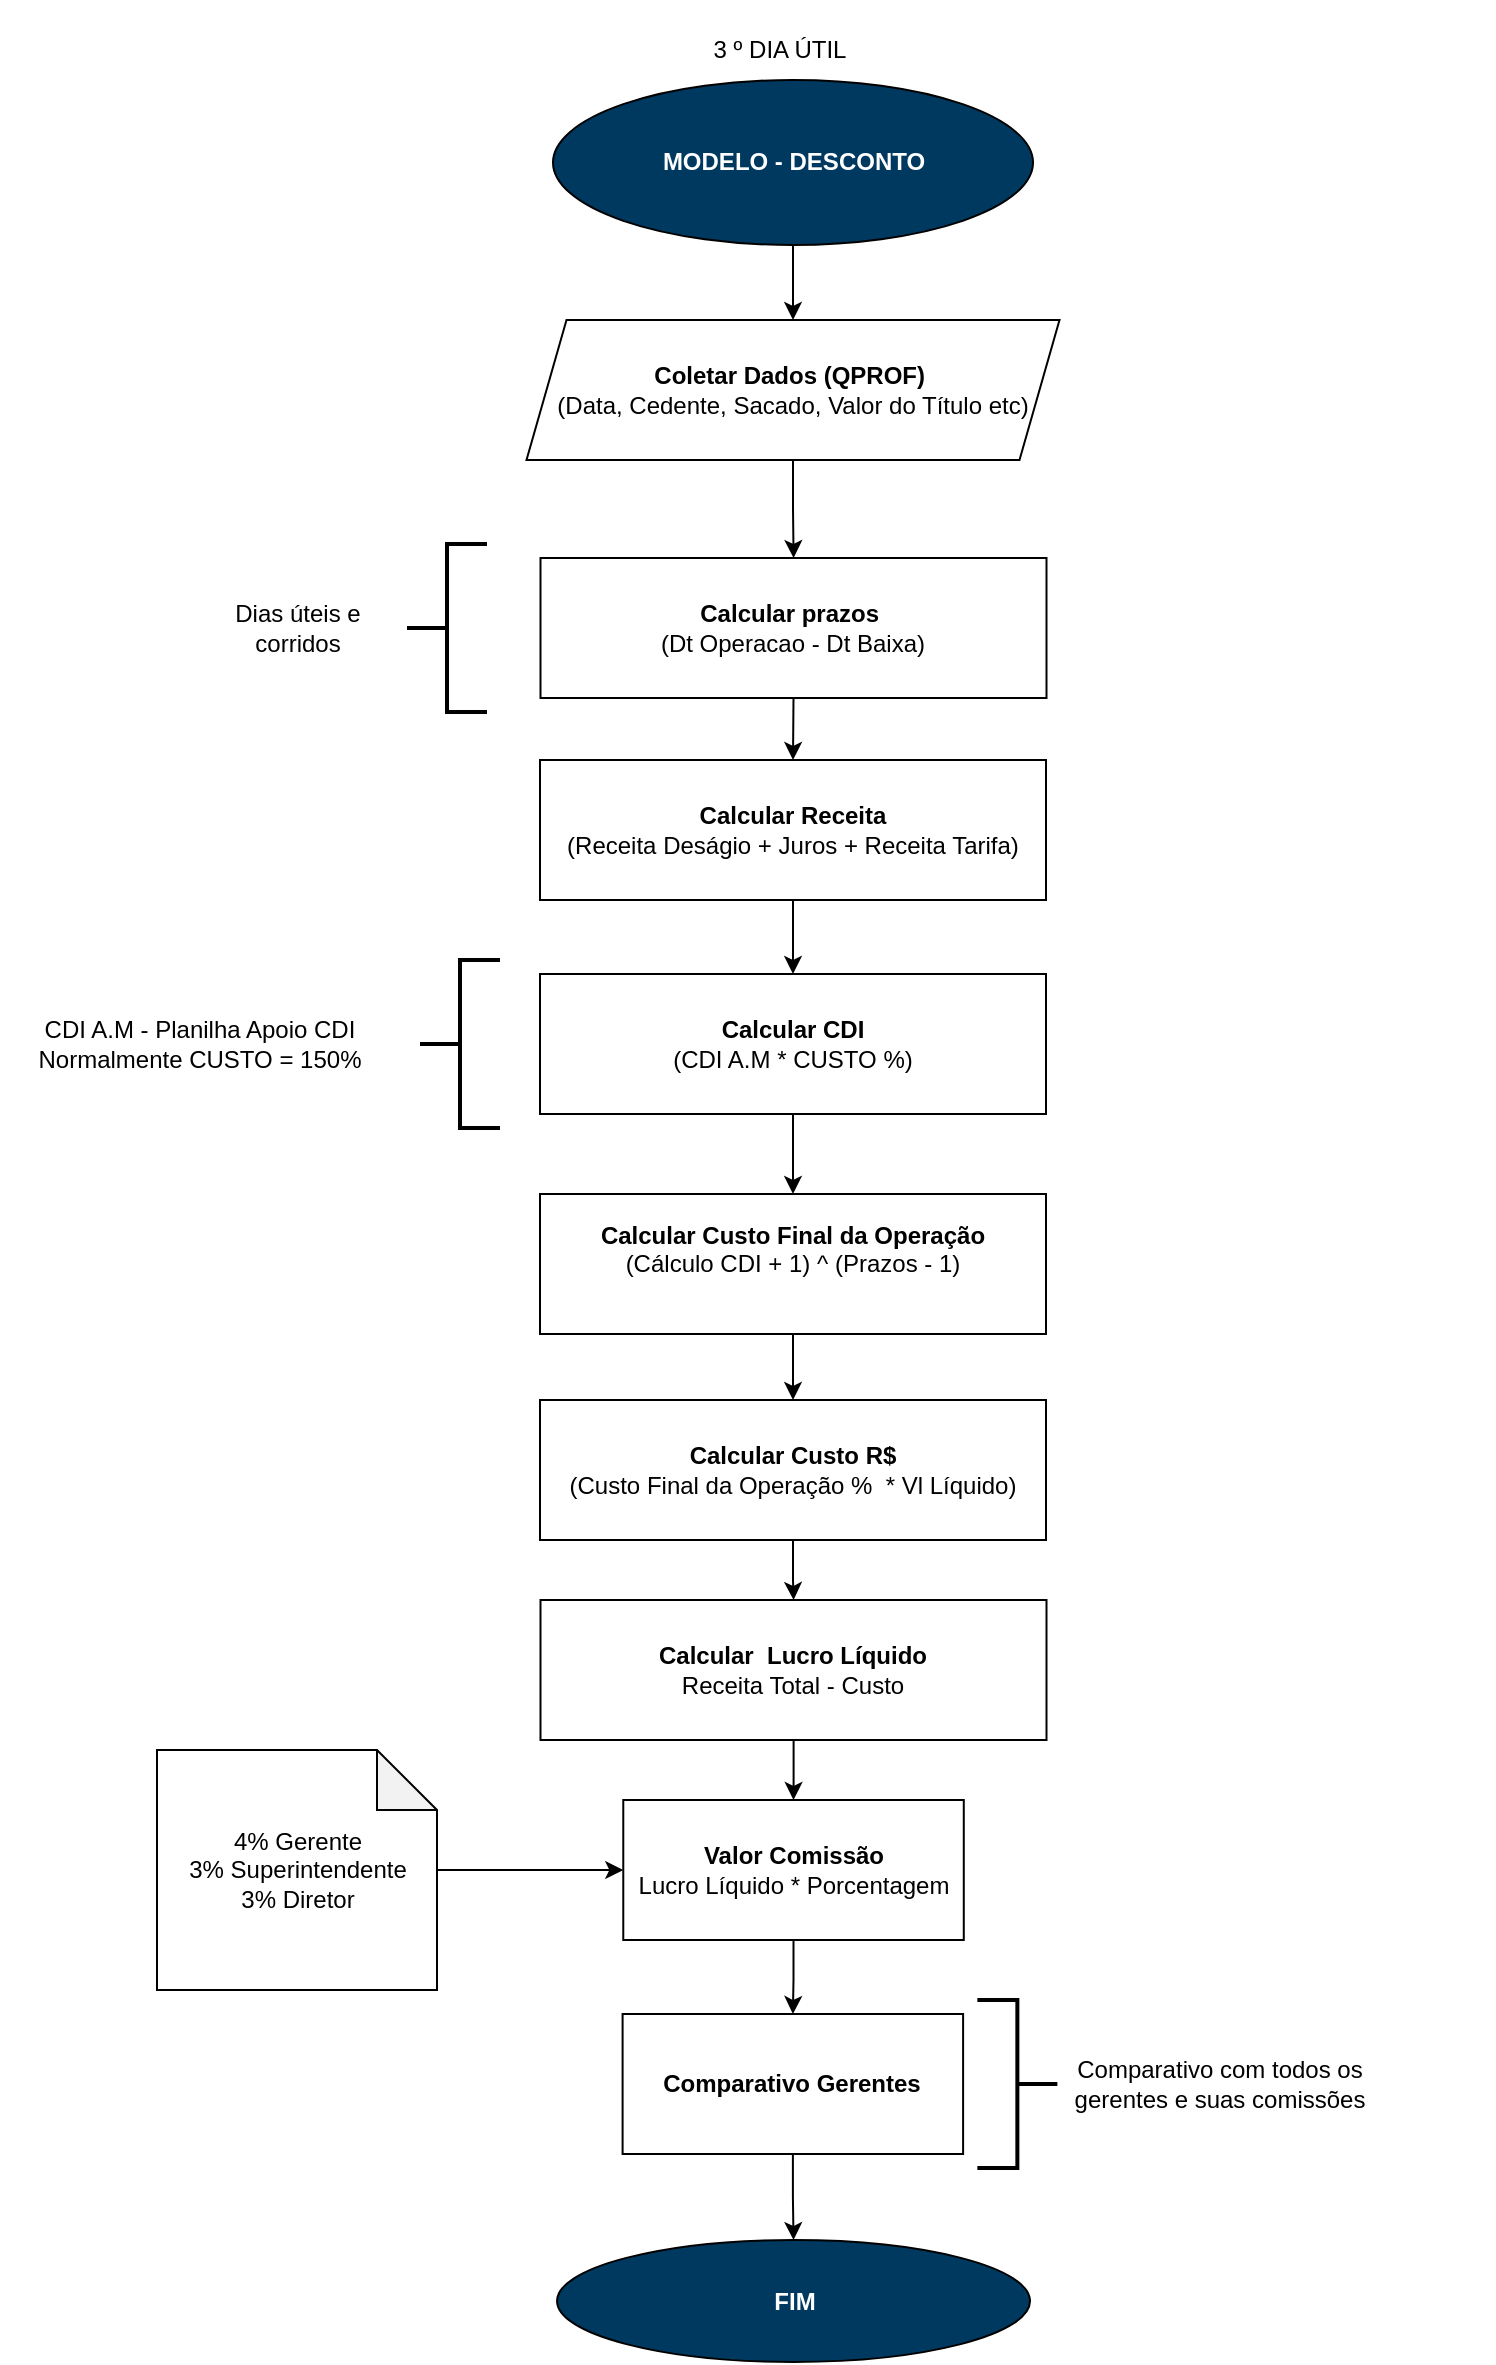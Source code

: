 <mxfile version="24.7.10" pages="4">
  <diagram name="Desconto" id="_d2cayw3rxY8vn-zWWvY">
    <mxGraphModel dx="1874" dy="1988" grid="1" gridSize="10" guides="1" tooltips="1" connect="1" arrows="1" fold="1" page="1" pageScale="1" pageWidth="827" pageHeight="1169" math="0" shadow="0">
      <root>
        <mxCell id="0" />
        <mxCell id="1" parent="0" />
        <mxCell id="TeKsGyX4EHNwTsalYo8B-63" style="edgeStyle=orthogonalEdgeStyle;rounded=0;orthogonalLoop=1;jettySize=auto;html=1;exitX=0.5;exitY=1;exitDx=0;exitDy=0;entryX=0.5;entryY=1;entryDx=0;entryDy=0;" parent="1" edge="1">
          <mxGeometry relative="1" as="geometry">
            <mxPoint x="1140" y="1192.5" as="targetPoint" />
          </mxGeometry>
        </mxCell>
        <mxCell id="TeKsGyX4EHNwTsalYo8B-71" style="edgeStyle=orthogonalEdgeStyle;rounded=0;orthogonalLoop=1;jettySize=auto;html=1;exitX=1;exitY=0.5;exitDx=0;exitDy=0;entryX=0;entryY=0.5;entryDx=0;entryDy=0;" parent="1" edge="1">
          <mxGeometry relative="1" as="geometry">
            <mxPoint x="1240" y="1155" as="sourcePoint" />
          </mxGeometry>
        </mxCell>
        <mxCell id="s9tQfGSfNcySYrhV0mtR-148" value="3 º DIA ÚTIL" style="text;html=1;align=center;verticalAlign=middle;whiteSpace=wrap;rounded=0;" parent="1" vertex="1">
          <mxGeometry x="395.25" y="-340" width="150" height="50" as="geometry" />
        </mxCell>
        <mxCell id="6R9e0S38YPJOB4MfhtHX-23" style="edgeStyle=orthogonalEdgeStyle;rounded=0;orthogonalLoop=1;jettySize=auto;html=1;exitX=0.5;exitY=1;exitDx=0;exitDy=0;entryX=0.5;entryY=0;entryDx=0;entryDy=0;" parent="1" source="s9tQfGSfNcySYrhV0mtR-16" target="ZZocRbKpfJS5ne6Fi3mc-1" edge="1">
          <mxGeometry relative="1" as="geometry">
            <mxPoint x="476.875" y="247" as="targetPoint" />
          </mxGeometry>
        </mxCell>
        <mxCell id="s9tQfGSfNcySYrhV0mtR-16" value="&lt;b&gt;Calcular Receita&lt;/b&gt;&lt;br&gt;(Receita Deságio + Juros + Receita Tarifa)" style="rounded=0;whiteSpace=wrap;html=1;" parent="1" vertex="1">
          <mxGeometry x="350" y="40" width="253" height="70" as="geometry" />
        </mxCell>
        <mxCell id="6R9e0S38YPJOB4MfhtHX-8" style="edgeStyle=orthogonalEdgeStyle;rounded=0;orthogonalLoop=1;jettySize=auto;html=1;exitX=0.5;exitY=1;exitDx=0;exitDy=0;entryX=0.5;entryY=0;entryDx=0;entryDy=0;" parent="1" source="s9tQfGSfNcySYrhV0mtR-18" target="s9tQfGSfNcySYrhV0mtR-16" edge="1">
          <mxGeometry relative="1" as="geometry">
            <mxPoint x="476.5" y="80" as="targetPoint" />
          </mxGeometry>
        </mxCell>
        <mxCell id="s9tQfGSfNcySYrhV0mtR-18" value="&lt;b&gt;Calcular prazos&amp;nbsp;&lt;/b&gt;&lt;br&gt;(Dt Operacao - Dt Baixa)" style="rounded=0;whiteSpace=wrap;html=1;" parent="1" vertex="1">
          <mxGeometry x="350.25" y="-61" width="253" height="70" as="geometry" />
        </mxCell>
        <mxCell id="6R9e0S38YPJOB4MfhtHX-39" style="edgeStyle=orthogonalEdgeStyle;rounded=0;orthogonalLoop=1;jettySize=auto;html=1;exitX=0.5;exitY=1;exitDx=0;exitDy=0;entryX=0.5;entryY=0;entryDx=0;entryDy=0;" parent="1" source="s9tQfGSfNcySYrhV0mtR-42" target="6R9e0S38YPJOB4MfhtHX-30" edge="1">
          <mxGeometry relative="1" as="geometry" />
        </mxCell>
        <mxCell id="s9tQfGSfNcySYrhV0mtR-42" value="&lt;b&gt;&lt;font color=&quot;#ffffff&quot;&gt;MODELO - DESCONTO&lt;/font&gt;&lt;/b&gt;" style="ellipse;whiteSpace=wrap;html=1;fillColor=#003960;" parent="1" vertex="1">
          <mxGeometry x="356.5" y="-300" width="240" height="82.5" as="geometry" />
        </mxCell>
        <mxCell id="6R9e0S38YPJOB4MfhtHX-20" value="" style="strokeWidth=2;html=1;shape=mxgraph.flowchart.annotation_2;align=left;labelPosition=right;pointerEvents=1;fillColor=#003960;" parent="1" vertex="1">
          <mxGeometry x="283.5" y="-68" width="40" height="84" as="geometry" />
        </mxCell>
        <mxCell id="6R9e0S38YPJOB4MfhtHX-21" value="Dias úteis e corridos" style="text;html=1;align=center;verticalAlign=middle;whiteSpace=wrap;rounded=0;" parent="1" vertex="1">
          <mxGeometry x="183.5" y="-44" width="90" height="36" as="geometry" />
        </mxCell>
        <mxCell id="yP4JoTnGkoKO8JnlrIDl-3" value="" style="edgeStyle=orthogonalEdgeStyle;rounded=0;orthogonalLoop=1;jettySize=auto;html=1;" parent="1" source="6R9e0S38YPJOB4MfhtHX-28" target="6R9e0S38YPJOB4MfhtHX-32" edge="1">
          <mxGeometry relative="1" as="geometry" />
        </mxCell>
        <mxCell id="6R9e0S38YPJOB4MfhtHX-28" value="&lt;div&gt;&lt;b&gt;Calcular Custo R$&lt;/b&gt;&lt;br&gt;(Custo Final da Operação %&amp;nbsp; * Vl Líquido)&lt;/div&gt;" style="rounded=0;whiteSpace=wrap;html=1;" parent="1" vertex="1">
          <mxGeometry x="350" y="360" width="253" height="70" as="geometry" />
        </mxCell>
        <mxCell id="6R9e0S38YPJOB4MfhtHX-31" style="edgeStyle=orthogonalEdgeStyle;rounded=0;orthogonalLoop=1;jettySize=auto;html=1;exitX=0.5;exitY=1;exitDx=0;exitDy=0;" parent="1" source="6R9e0S38YPJOB4MfhtHX-30" target="s9tQfGSfNcySYrhV0mtR-18" edge="1">
          <mxGeometry relative="1" as="geometry" />
        </mxCell>
        <mxCell id="6R9e0S38YPJOB4MfhtHX-30" value="&lt;b&gt;Coletar Dados (QPROF)&amp;nbsp;&lt;/b&gt;&lt;div&gt;(Data, Cedente, Sacado, Valor do Título etc)&lt;/div&gt;" style="shape=parallelogram;perimeter=parallelogramPerimeter;whiteSpace=wrap;html=1;fixedSize=1;" parent="1" vertex="1">
          <mxGeometry x="343.25" y="-180" width="266.5" height="70" as="geometry" />
        </mxCell>
        <mxCell id="yP4JoTnGkoKO8JnlrIDl-5" value="" style="edgeStyle=orthogonalEdgeStyle;rounded=0;orthogonalLoop=1;jettySize=auto;html=1;" parent="1" source="6R9e0S38YPJOB4MfhtHX-32" target="6R9e0S38YPJOB4MfhtHX-57" edge="1">
          <mxGeometry relative="1" as="geometry" />
        </mxCell>
        <mxCell id="6R9e0S38YPJOB4MfhtHX-32" value="&lt;b&gt;Calcular&amp;nbsp;&amp;nbsp;&lt;/b&gt;&lt;b&gt;Lucro Líquido&lt;br&gt;&lt;/b&gt;Receita Total -&amp;nbsp;&lt;span style=&quot;background-color: initial;&quot;&gt;Custo&lt;/span&gt;" style="rounded=0;whiteSpace=wrap;html=1;" parent="1" vertex="1">
          <mxGeometry x="350.25" y="460" width="253" height="70" as="geometry" />
        </mxCell>
        <mxCell id="yP4JoTnGkoKO8JnlrIDl-6" value="" style="edgeStyle=orthogonalEdgeStyle;rounded=0;orthogonalLoop=1;jettySize=auto;html=1;" parent="1" source="6R9e0S38YPJOB4MfhtHX-57" target="12A56TbVkGBOpqcJUSsV-4" edge="1">
          <mxGeometry relative="1" as="geometry" />
        </mxCell>
        <mxCell id="6R9e0S38YPJOB4MfhtHX-57" value="&lt;b&gt;Valor Comissão&lt;br&gt;&lt;/b&gt;Lucro Líquido * Porcentagem" style="rounded=0;whiteSpace=wrap;html=1;" parent="1" vertex="1">
          <mxGeometry x="391.64" y="560" width="170.25" height="70" as="geometry" />
        </mxCell>
        <mxCell id="6R9e0S38YPJOB4MfhtHX-59" value="&lt;b&gt;&lt;font color=&quot;#ffffff&quot;&gt;FIM&lt;/font&gt;&lt;/b&gt;" style="ellipse;whiteSpace=wrap;html=1;fillColor=#003960;" parent="1" vertex="1">
          <mxGeometry x="358.52" y="780" width="236.5" height="61" as="geometry" />
        </mxCell>
        <mxCell id="yP4JoTnGkoKO8JnlrIDl-7" value="" style="edgeStyle=orthogonalEdgeStyle;rounded=0;orthogonalLoop=1;jettySize=auto;html=1;" parent="1" source="12A56TbVkGBOpqcJUSsV-4" target="6R9e0S38YPJOB4MfhtHX-59" edge="1">
          <mxGeometry relative="1" as="geometry" />
        </mxCell>
        <mxCell id="yP4JoTnGkoKO8JnlrIDl-4" value="" style="edgeStyle=orthogonalEdgeStyle;rounded=0;orthogonalLoop=1;jettySize=auto;html=1;" parent="1" source="WtkpYPYLF3NqtBBW18X0-1" target="6R9e0S38YPJOB4MfhtHX-57" edge="1">
          <mxGeometry relative="1" as="geometry" />
        </mxCell>
        <mxCell id="WtkpYPYLF3NqtBBW18X0-1" value="&lt;div&gt;4% Gerente&lt;br&gt;3% Superintendente&lt;/div&gt;3% Diretor" style="shape=note;whiteSpace=wrap;html=1;backgroundOutline=1;darkOpacity=0.05;" parent="1" vertex="1">
          <mxGeometry x="158.5" y="535" width="140" height="120" as="geometry" />
        </mxCell>
        <mxCell id="yP4JoTnGkoKO8JnlrIDl-1" value="" style="group" parent="1" vertex="1" connectable="0">
          <mxGeometry x="80" y="140" width="523" height="84" as="geometry" />
        </mxCell>
        <mxCell id="6R9e0S38YPJOB4MfhtHX-25" value="CDI A.M - Planilha Apoio CDI&lt;div&gt;Normalmente CUSTO = 150%&lt;/div&gt;" style="text;html=1;align=center;verticalAlign=middle;whiteSpace=wrap;rounded=0;" parent="yP4JoTnGkoKO8JnlrIDl-1" vertex="1">
          <mxGeometry y="24" width="200" height="36" as="geometry" />
        </mxCell>
        <mxCell id="6R9e0S38YPJOB4MfhtHX-38" value="" style="strokeWidth=2;html=1;shape=mxgraph.flowchart.annotation_2;align=left;labelPosition=right;pointerEvents=1;fillColor=#003960;" parent="yP4JoTnGkoKO8JnlrIDl-1" vertex="1">
          <mxGeometry x="210" width="40" height="84" as="geometry" />
        </mxCell>
        <mxCell id="ZZocRbKpfJS5ne6Fi3mc-1" value="&lt;b&gt;Calcular CDI&lt;br&gt;&lt;/b&gt;(CDI A.M * CUSTO %)" style="rounded=0;whiteSpace=wrap;html=1;" parent="yP4JoTnGkoKO8JnlrIDl-1" vertex="1">
          <mxGeometry x="270" y="7" width="253" height="70" as="geometry" />
        </mxCell>
        <mxCell id="yP4JoTnGkoKO8JnlrIDl-9" value="" style="group" parent="1" vertex="1" connectable="0">
          <mxGeometry x="391.3" y="660" width="394.13" height="84" as="geometry" />
        </mxCell>
        <mxCell id="12A56TbVkGBOpqcJUSsV-4" value="&lt;b&gt;Comparativo Gerentes&lt;/b&gt;" style="rounded=0;whiteSpace=wrap;html=1;" parent="yP4JoTnGkoKO8JnlrIDl-9" vertex="1">
          <mxGeometry y="7" width="170.25" height="70" as="geometry" />
        </mxCell>
        <mxCell id="xZUfaCkXMy1GqnFISg14-1" value="" style="strokeWidth=2;html=1;shape=mxgraph.flowchart.annotation_2;align=left;labelPosition=right;pointerEvents=1;direction=west;rotation=0;" parent="yP4JoTnGkoKO8JnlrIDl-9" vertex="1">
          <mxGeometry x="177.38" width="40" height="84" as="geometry" />
        </mxCell>
        <mxCell id="xZUfaCkXMy1GqnFISg14-2" value="Comparativo com todos os gerentes e suas comissões" style="text;html=1;align=center;verticalAlign=middle;whiteSpace=wrap;rounded=0;" parent="yP4JoTnGkoKO8JnlrIDl-9" vertex="1">
          <mxGeometry x="204.13" y="9" width="190" height="66" as="geometry" />
        </mxCell>
        <mxCell id="GWBmuveaV4F98-f31__R-5" value="" style="edgeStyle=orthogonalEdgeStyle;rounded=0;orthogonalLoop=1;jettySize=auto;html=1;" edge="1" parent="1" source="GWBmuveaV4F98-f31__R-1" target="6R9e0S38YPJOB4MfhtHX-28">
          <mxGeometry relative="1" as="geometry" />
        </mxCell>
        <mxCell id="GWBmuveaV4F98-f31__R-4" value="" style="edgeStyle=orthogonalEdgeStyle;rounded=0;orthogonalLoop=1;jettySize=auto;html=1;" edge="1" parent="1" source="ZZocRbKpfJS5ne6Fi3mc-1" target="GWBmuveaV4F98-f31__R-1">
          <mxGeometry relative="1" as="geometry" />
        </mxCell>
        <mxCell id="GWBmuveaV4F98-f31__R-10" value="" style="group" vertex="1" connectable="0" parent="1">
          <mxGeometry x="350" y="250" width="476.74" height="84" as="geometry" />
        </mxCell>
        <mxCell id="GWBmuveaV4F98-f31__R-1" value="&lt;b&gt;Calcular&amp;nbsp;&lt;/b&gt;&lt;b&gt;Custo Final da Operação&lt;br&gt;&lt;/b&gt;(Cálculo CDI + 1) ^ (Prazos - 1)&lt;br&gt;&lt;div&gt;&lt;br&gt;&lt;/div&gt;" style="rounded=0;whiteSpace=wrap;html=1;" vertex="1" parent="GWBmuveaV4F98-f31__R-10">
          <mxGeometry y="7" width="253" height="70" as="geometry" />
        </mxCell>
      </root>
    </mxGraphModel>
  </diagram>
  <diagram id="k5cFWQFqlMl-SQ0jzQPr" name="CCB E NC">
    <mxGraphModel dx="937" dy="1940" grid="1" gridSize="10" guides="1" tooltips="1" connect="1" arrows="1" fold="1" page="1" pageScale="1" pageWidth="827" pageHeight="1169" math="0" shadow="0">
      <root>
        <mxCell id="0" />
        <mxCell id="1" parent="0" />
        <mxCell id="7jhAaIwT8uO-WgDqWZ5D-1" value="" style="strokeWidth=2;html=1;shape=mxgraph.flowchart.annotation_2;align=left;labelPosition=right;pointerEvents=1;fillColor=#003960;" parent="1" vertex="1">
          <mxGeometry x="1590" y="290" width="40" height="84" as="geometry" />
        </mxCell>
        <mxCell id="7jhAaIwT8uO-WgDqWZ5D-2" value="Dias úteis e corridos" style="text;html=1;align=center;verticalAlign=middle;whiteSpace=wrap;rounded=0;" parent="1" vertex="1">
          <mxGeometry x="1500" y="314" width="90" height="36" as="geometry" />
        </mxCell>
        <mxCell id="7jhAaIwT8uO-WgDqWZ5D-5" value="" style="strokeWidth=2;html=1;shape=mxgraph.flowchart.annotation_2;align=left;labelPosition=right;pointerEvents=1;fillColor=#003960;" parent="1" vertex="1">
          <mxGeometry x="1590" y="420" width="40" height="84" as="geometry" />
        </mxCell>
        <mxCell id="7jhAaIwT8uO-WgDqWZ5D-6" value="Realiza uma soma partir do número de aditivo, fundo e quantidade de parcelas&lt;br&gt;(Parcela Prevista)" style="text;html=1;align=center;verticalAlign=middle;whiteSpace=wrap;rounded=0;" parent="1" vertex="1">
          <mxGeometry x="1410" y="429" width="190" height="66" as="geometry" />
        </mxCell>
        <mxCell id="7jhAaIwT8uO-WgDqWZ5D-8" value="" style="strokeWidth=2;html=1;shape=mxgraph.flowchart.annotation_2;align=left;labelPosition=right;pointerEvents=1;fillColor=#003960;" parent="1" vertex="1">
          <mxGeometry x="1590" y="543" width="40" height="84" as="geometry" />
        </mxCell>
        <mxCell id="7jhAaIwT8uO-WgDqWZ5D-9" value="PROCV em uma tabela apoio de NC E CCB" style="text;html=1;align=center;verticalAlign=middle;whiteSpace=wrap;rounded=0;" parent="1" vertex="1">
          <mxGeometry x="1410" y="552" width="190" height="66" as="geometry" />
        </mxCell>
        <mxCell id="vIKfB7wCzCkGlQADSQGg-4" style="edgeStyle=orthogonalEdgeStyle;rounded=0;orthogonalLoop=1;jettySize=auto;html=1;exitX=0.5;exitY=1;exitDx=0;exitDy=0;entryX=0.5;entryY=0;entryDx=0;entryDy=0;" parent="1" source="vIKfB7wCzCkGlQADSQGg-5" target="vIKfB7wCzCkGlQADSQGg-9" edge="1">
          <mxGeometry relative="1" as="geometry">
            <mxPoint x="1768" y="377.5" as="targetPoint" />
          </mxGeometry>
        </mxCell>
        <mxCell id="vIKfB7wCzCkGlQADSQGg-5" value="&lt;b&gt;Calcular Prazos e Quantidade de Parcelas&lt;/b&gt;" style="rounded=0;whiteSpace=wrap;html=1;" parent="1" vertex="1">
          <mxGeometry x="1640" y="297.5" width="253" height="70" as="geometry" />
        </mxCell>
        <mxCell id="vIKfB7wCzCkGlQADSQGg-6" style="edgeStyle=orthogonalEdgeStyle;rounded=0;orthogonalLoop=1;jettySize=auto;html=1;exitX=1;exitY=0.5;exitDx=0;exitDy=0;entryX=0;entryY=0.5;entryDx=0;entryDy=0;" parent="1" source="vIKfB7wCzCkGlQADSQGg-7" target="vIKfB7wCzCkGlQADSQGg-11" edge="1">
          <mxGeometry relative="1" as="geometry" />
        </mxCell>
        <mxCell id="vIKfB7wCzCkGlQADSQGg-7" value="&lt;b&gt;Calcular&amp;nbsp;&lt;/b&gt;&lt;b&gt;Saldo Devedor&lt;/b&gt;" style="rounded=0;whiteSpace=wrap;html=1;" parent="1" vertex="1">
          <mxGeometry x="1640" y="547.5" width="253" height="70" as="geometry" />
        </mxCell>
        <mxCell id="vIKfB7wCzCkGlQADSQGg-8" style="edgeStyle=orthogonalEdgeStyle;rounded=0;orthogonalLoop=1;jettySize=auto;html=1;exitX=0.5;exitY=1;exitDx=0;exitDy=0;entryX=0.5;entryY=0;entryDx=0;entryDy=0;" parent="1" source="vIKfB7wCzCkGlQADSQGg-9" target="vIKfB7wCzCkGlQADSQGg-7" edge="1">
          <mxGeometry relative="1" as="geometry" />
        </mxCell>
        <mxCell id="vIKfB7wCzCkGlQADSQGg-9" value="&lt;b&gt;Calcular&amp;nbsp;&lt;/b&gt;&lt;b&gt;Parcela Principal&lt;/b&gt;&lt;div&gt;&lt;br&gt;&lt;/div&gt;" style="rounded=0;whiteSpace=wrap;html=1;" parent="1" vertex="1">
          <mxGeometry x="1640" y="427.5" width="253" height="70" as="geometry" />
        </mxCell>
        <mxCell id="vIKfB7wCzCkGlQADSQGg-10" value="" style="edgeStyle=orthogonalEdgeStyle;rounded=0;orthogonalLoop=1;jettySize=auto;html=1;exitX=0.5;exitY=0;exitDx=0;exitDy=0;entryX=0.5;entryY=1;entryDx=0;entryDy=0;" parent="1" source="vIKfB7wCzCkGlQADSQGg-11" target="vIKfB7wCzCkGlQADSQGg-13" edge="1">
          <mxGeometry relative="1" as="geometry" />
        </mxCell>
        <mxCell id="vIKfB7wCzCkGlQADSQGg-11" value="&lt;b&gt;Calcular&amp;nbsp;&lt;/b&gt;&lt;b&gt;Receita Total da Parcela&lt;/b&gt;&lt;br&gt;(Receita Pré + Receita Pós + Receita Juros/Mora/Acertos" style="rounded=0;whiteSpace=wrap;html=1;" parent="1" vertex="1">
          <mxGeometry x="1991.5" y="547.5" width="253" height="70" as="geometry" />
        </mxCell>
        <mxCell id="vIKfB7wCzCkGlQADSQGg-12" style="edgeStyle=orthogonalEdgeStyle;rounded=0;orthogonalLoop=1;jettySize=auto;html=1;exitX=0.5;exitY=0;exitDx=0;exitDy=0;entryX=0.5;entryY=1;entryDx=0;entryDy=0;" parent="1" source="vIKfB7wCzCkGlQADSQGg-13" target="vIKfB7wCzCkGlQADSQGg-17" edge="1">
          <mxGeometry relative="1" as="geometry">
            <mxPoint x="2118" y="387.5" as="targetPoint" />
          </mxGeometry>
        </mxCell>
        <mxCell id="vIKfB7wCzCkGlQADSQGg-13" value="&lt;b&gt;Calcular CDI&lt;br&gt;&lt;/b&gt;(CDI A.M * CUSTO %)" style="rounded=0;whiteSpace=wrap;html=1;" parent="1" vertex="1">
          <mxGeometry x="1991.5" y="428.5" width="253" height="70" as="geometry" />
        </mxCell>
        <mxCell id="vIKfB7wCzCkGlQADSQGg-14" style="edgeStyle=orthogonalEdgeStyle;rounded=0;orthogonalLoop=1;jettySize=auto;html=1;exitX=0.5;exitY=1;exitDx=0;exitDy=0;entryX=0.5;entryY=0;entryDx=0;entryDy=0;" parent="1" source="vIKfB7wCzCkGlQADSQGg-15" target="6rHBd71rpCZQ0cB7g7X_-1" edge="1">
          <mxGeometry relative="1" as="geometry">
            <mxPoint x="1766.5" y="160" as="targetPoint" />
          </mxGeometry>
        </mxCell>
        <mxCell id="vIKfB7wCzCkGlQADSQGg-15" value="&lt;b&gt;&lt;font color=&quot;#ffffff&quot;&gt;MODELO CCB e NC&lt;/font&gt;&lt;/b&gt;" style="ellipse;whiteSpace=wrap;html=1;fillColor=#003960;" parent="1" vertex="1">
          <mxGeometry x="1652.25" y="20" width="240" height="82.5" as="geometry" />
        </mxCell>
        <mxCell id="vIKfB7wCzCkGlQADSQGg-16" style="edgeStyle=orthogonalEdgeStyle;rounded=0;orthogonalLoop=1;jettySize=auto;html=1;entryX=0.5;entryY=1;entryDx=0;entryDy=0;" parent="1" source="vIKfB7wCzCkGlQADSQGg-17" target="vIKfB7wCzCkGlQADSQGg-41" edge="1">
          <mxGeometry relative="1" as="geometry" />
        </mxCell>
        <mxCell id="vIKfB7wCzCkGlQADSQGg-17" value="&lt;b&gt;Calcular&amp;nbsp;&lt;/b&gt;&lt;b&gt;Custo R$&lt;br&gt;&lt;/b&gt;(Cálculo CDI + 1) ^ (Prazos - 1)&lt;br&gt;&lt;div&gt;&lt;br&gt;&lt;/div&gt;" style="rounded=0;whiteSpace=wrap;html=1;" parent="1" vertex="1">
          <mxGeometry x="1991.5" y="299.5" width="253" height="70" as="geometry" />
        </mxCell>
        <mxCell id="6xUZ85JvRuJn5r9nFcfb-11" style="edgeStyle=orthogonalEdgeStyle;rounded=0;orthogonalLoop=1;jettySize=auto;html=1;exitX=0.5;exitY=0;exitDx=0;exitDy=0;" parent="1" source="vIKfB7wCzCkGlQADSQGg-22" target="tpDk7JyUDelfkJeAgdgQ-1" edge="1">
          <mxGeometry relative="1" as="geometry">
            <mxPoint x="3188" y="-50" as="targetPoint" />
            <Array as="points">
              <mxPoint x="2445" y="-138" />
              <mxPoint x="3188" y="-138" />
            </Array>
            <mxPoint x="2400" y="-108.0" as="sourcePoint" />
          </mxGeometry>
        </mxCell>
        <mxCell id="6xUZ85JvRuJn5r9nFcfb-19" value="&lt;font style=&quot;font-size: 12px;&quot;&gt;&lt;b&gt;NÃO&lt;/b&gt;&lt;/font&gt;" style="edgeLabel;html=1;align=center;verticalAlign=middle;resizable=0;points=[];" parent="6xUZ85JvRuJn5r9nFcfb-11" vertex="1" connectable="0">
          <mxGeometry x="-0.28" y="-1" relative="1" as="geometry">
            <mxPoint x="118" y="-11" as="offset" />
          </mxGeometry>
        </mxCell>
        <mxCell id="6xUZ85JvRuJn5r9nFcfb-17" style="edgeStyle=orthogonalEdgeStyle;rounded=0;orthogonalLoop=1;jettySize=auto;html=1;exitX=1;exitY=0.5;exitDx=0;exitDy=0;entryX=0.5;entryY=0;entryDx=0;entryDy=0;" parent="1" source="vIKfB7wCzCkGlQADSQGg-22" target="FxlYlC4geTRAHk9puQJs-1" edge="1">
          <mxGeometry relative="1" as="geometry">
            <mxPoint x="2815.13" y="167" as="targetPoint" />
          </mxGeometry>
        </mxCell>
        <mxCell id="6xUZ85JvRuJn5r9nFcfb-18" value="&lt;b&gt;&lt;font style=&quot;font-size: 12px;&quot;&gt;SIM&lt;/font&gt;&lt;/b&gt;" style="edgeLabel;html=1;align=center;verticalAlign=middle;resizable=0;points=[];" parent="6xUZ85JvRuJn5r9nFcfb-17" vertex="1" connectable="0">
          <mxGeometry x="-0.021" y="5" relative="1" as="geometry">
            <mxPoint x="-7" y="30" as="offset" />
          </mxGeometry>
        </mxCell>
        <mxCell id="vIKfB7wCzCkGlQADSQGg-22" value="&lt;font color=&quot;#ffffff&quot;&gt;&lt;b&gt;Lucro Líquido &amp;gt; 0?&lt;/b&gt;&lt;/font&gt;" style="rhombus;whiteSpace=wrap;html=1;fillColor=#003960;" parent="1" vertex="1">
          <mxGeometry x="2290" y="-100" width="310" height="155" as="geometry" />
        </mxCell>
        <mxCell id="P6HdtfM3hRBSKh-L1GdB-3" style="edgeStyle=orthogonalEdgeStyle;rounded=0;orthogonalLoop=1;jettySize=auto;html=1;entryX=0;entryY=0.5;entryDx=0;entryDy=0;exitX=0.5;exitY=0;exitDx=0;exitDy=0;" parent="1" source="vIKfB7wCzCkGlQADSQGg-41" target="vIKfB7wCzCkGlQADSQGg-22" edge="1">
          <mxGeometry relative="1" as="geometry" />
        </mxCell>
        <mxCell id="vIKfB7wCzCkGlQADSQGg-41" value="&lt;b&gt;Calcular&amp;nbsp;&amp;nbsp;&lt;/b&gt;&lt;b&gt;Lucro Líquido&lt;br&gt;&lt;/b&gt;(Receita Total -&amp;nbsp;&lt;span style=&quot;background-color: initial;&quot;&gt;Custo)&lt;/span&gt;" style="rounded=0;whiteSpace=wrap;html=1;" parent="1" vertex="1">
          <mxGeometry x="1991" y="150" width="253" height="70" as="geometry" />
        </mxCell>
        <mxCell id="6xUZ85JvRuJn5r9nFcfb-7" value="" style="strokeWidth=2;html=1;shape=mxgraph.flowchart.annotation_2;align=left;labelPosition=right;pointerEvents=1;direction=west;fillColor=#003960;" parent="1" vertex="1">
          <mxGeometry x="2250" y="289.5" width="40" height="84" as="geometry" />
        </mxCell>
        <mxCell id="6xUZ85JvRuJn5r9nFcfb-8" value="(CDI+1)^(DiasUteis)^(Prazo)-1" style="text;html=1;align=center;verticalAlign=middle;whiteSpace=wrap;rounded=0;" parent="1" vertex="1">
          <mxGeometry x="2290" y="313.5" width="180" height="36" as="geometry" />
        </mxCell>
        <mxCell id="6xUZ85JvRuJn5r9nFcfb-12" value="&lt;b&gt;&lt;font color=&quot;#ffffff&quot;&gt;FIM&lt;/font&gt;&lt;/b&gt;" style="ellipse;whiteSpace=wrap;html=1;fillColor=#003960;" parent="1" vertex="1">
          <mxGeometry x="3068.3" y="252" width="240" height="82.5" as="geometry" />
        </mxCell>
        <mxCell id="FxlYlC4geTRAHk9puQJs-4" style="edgeStyle=orthogonalEdgeStyle;rounded=0;orthogonalLoop=1;jettySize=auto;html=1;exitX=0.5;exitY=1;exitDx=0;exitDy=0;" parent="1" source="FxlYlC4geTRAHk9puQJs-1" target="FxlYlC4geTRAHk9puQJs-2" edge="1">
          <mxGeometry relative="1" as="geometry" />
        </mxCell>
        <mxCell id="FxlYlC4geTRAHk9puQJs-1" value="&lt;b&gt;Valor Comissão&lt;/b&gt;&lt;br&gt;Lucro Líquido * Porcentagem" style="rounded=0;whiteSpace=wrap;html=1;" parent="1" vertex="1">
          <mxGeometry x="2630" y="202.5" width="170.25" height="70" as="geometry" />
        </mxCell>
        <mxCell id="FxlYlC4geTRAHk9puQJs-5" style="edgeStyle=orthogonalEdgeStyle;rounded=0;orthogonalLoop=1;jettySize=auto;html=1;entryX=0.5;entryY=1;entryDx=0;entryDy=0;" parent="1" target="6xUZ85JvRuJn5r9nFcfb-12" edge="1">
          <mxGeometry relative="1" as="geometry">
            <mxPoint x="2755.25" y="508.0" as="sourcePoint" />
          </mxGeometry>
        </mxCell>
        <mxCell id="FxlYlC4geTRAHk9puQJs-2" value="&lt;b&gt;Comparativo Gerentes&lt;/b&gt;" style="rounded=0;whiteSpace=wrap;html=1;" parent="1" vertex="1">
          <mxGeometry x="2630" y="481" width="170.25" height="70" as="geometry" />
        </mxCell>
        <mxCell id="vC_jY1O479mAw5l7-w_8-2" value="" style="strokeWidth=2;html=1;shape=mxgraph.flowchart.annotation_2;align=left;labelPosition=right;pointerEvents=1;fillColor=#003960;" parent="1" vertex="1">
          <mxGeometry x="1590" y="153" width="40" height="84" as="geometry" />
        </mxCell>
        <mxCell id="vC_jY1O479mAw5l7-w_8-4" value="&lt;span style=&quot;font-size: 14.667px;&quot;&gt;base dos liquidados&lt;/span&gt;&lt;br style=&quot;font-size: 14.667px;&quot;&gt;&lt;span style=&quot;font-size: 14.667px;&quot;&gt;referente ao mês anterior ao cálculo da comissão&lt;br&gt;(BRITECH?)&lt;/span&gt;" style="text;html=1;align=center;verticalAlign=middle;whiteSpace=wrap;rounded=0;" parent="1" vertex="1">
          <mxGeometry x="1320" y="179.5" width="260" height="36" as="geometry" />
        </mxCell>
        <mxCell id="LdSgvPPgK1jm--LDS9ot-1" value="&lt;h1 style=&quot;margin-top: 0px;&quot;&gt;&lt;span style=&quot;font-size: 12px; font-weight: 400;&quot;&gt;Filtra as operações/comissões dos gerentes por mês&lt;/span&gt;&lt;/h1&gt;" style="text;html=1;whiteSpace=wrap;overflow=hidden;rounded=0;" parent="1" vertex="1">
          <mxGeometry x="2570" y="597.5" width="340" height="50" as="geometry" />
        </mxCell>
        <mxCell id="P6HdtfM3hRBSKh-L1GdB-2" value="" style="edgeStyle=orthogonalEdgeStyle;rounded=0;orthogonalLoop=1;jettySize=auto;html=1;exitX=0.481;exitY=0.983;exitDx=0;exitDy=0;entryX=0.5;entryY=0;entryDx=0;entryDy=0;exitPerimeter=0;" parent="1" source="6rHBd71rpCZQ0cB7g7X_-1" target="vIKfB7wCzCkGlQADSQGg-5" edge="1">
          <mxGeometry relative="1" as="geometry">
            <mxPoint x="1766.5" y="230" as="sourcePoint" />
            <mxPoint x="1766.5" y="200" as="targetPoint" />
          </mxGeometry>
        </mxCell>
        <mxCell id="Uv7BEkV8OwReb3af9JAe-1" value="" style="strokeWidth=2;html=1;shape=mxgraph.flowchart.annotation_2;align=left;labelPosition=right;pointerEvents=1;direction=west;fillColor=#003960;rotation=90;" parent="1" vertex="1">
          <mxGeometry x="2700.13" y="543" width="40" height="84" as="geometry" />
        </mxCell>
        <mxCell id="BvzIrQlNWE1yIMJyPVnd-2" value="&lt;div&gt;4% Gerente&lt;br&gt;3% Superintendente&lt;/div&gt;3% Diretor" style="shape=note;whiteSpace=wrap;html=1;backgroundOutline=1;darkOpacity=0.05;" parent="1" vertex="1">
          <mxGeometry x="2824" y="177" width="140" height="120" as="geometry" />
        </mxCell>
        <mxCell id="BvzIrQlNWE1yIMJyPVnd-3" value="" style="endArrow=none;dashed=1;html=1;rounded=0;entryX=0;entryY=0.5;entryDx=0;entryDy=0;entryPerimeter=0;exitX=1;exitY=0.5;exitDx=0;exitDy=0;" parent="1" source="FxlYlC4geTRAHk9puQJs-1" target="BvzIrQlNWE1yIMJyPVnd-2" edge="1">
          <mxGeometry width="50" height="50" relative="1" as="geometry">
            <mxPoint x="2695.13" y="202" as="sourcePoint" />
            <mxPoint x="3018.63" y="213" as="targetPoint" />
          </mxGeometry>
        </mxCell>
        <mxCell id="6rHBd71rpCZQ0cB7g7X_-1" value="&lt;b&gt;Coletar Dados (QPROF e Calculo Gestora)&lt;/b&gt;&lt;br&gt;(Datas, Cedente, Deságio, Descontos, Abatimento, Encargos, Vl Pago)" style="shape=parallelogram;perimeter=parallelogramPerimeter;whiteSpace=wrap;html=1;fixedSize=1;" parent="1" vertex="1">
          <mxGeometry x="1628" y="152" width="288.5" height="67" as="geometry" />
        </mxCell>
        <mxCell id="tpDk7JyUDelfkJeAgdgQ-2" value="" style="edgeStyle=orthogonalEdgeStyle;rounded=0;orthogonalLoop=1;jettySize=auto;html=1;" edge="1" parent="1" source="tpDk7JyUDelfkJeAgdgQ-1" target="6xUZ85JvRuJn5r9nFcfb-12">
          <mxGeometry relative="1" as="geometry" />
        </mxCell>
        <mxCell id="tpDk7JyUDelfkJeAgdgQ-1" value="&lt;b&gt;Registrar motivo&lt;/b&gt;" style="rounded=0;whiteSpace=wrap;html=1;" vertex="1" parent="1">
          <mxGeometry x="3103.18" y="-15" width="170.25" height="70" as="geometry" />
        </mxCell>
        <mxCell id="tpDk7JyUDelfkJeAgdgQ-3" value="&lt;font style=&quot;font-size: 11px;&quot;&gt;&lt;b&gt;Não há comissionamento&lt;/b&gt;&lt;/font&gt;" style="edgeLabel;html=1;align=center;verticalAlign=middle;resizable=0;points=[];" vertex="1" connectable="0" parent="1">
          <mxGeometry x="3188.299" y="210.005" as="geometry" />
        </mxCell>
        <mxCell id="1yLYRMCjwKHXPaxbxBkk-1" value="" style="group" vertex="1" connectable="0" parent="1">
          <mxGeometry x="2260" y="420" width="240" height="84" as="geometry" />
        </mxCell>
        <mxCell id="1yLYRMCjwKHXPaxbxBkk-2" value="CDI A.M - Planilha Apoio CDI&lt;div&gt;Normalmente CUSTO = 150%&lt;/div&gt;" style="text;html=1;align=center;verticalAlign=middle;whiteSpace=wrap;rounded=0;" vertex="1" parent="1yLYRMCjwKHXPaxbxBkk-1">
          <mxGeometry y="24" width="240" height="36" as="geometry" />
        </mxCell>
        <mxCell id="1yLYRMCjwKHXPaxbxBkk-3" value="" style="strokeWidth=2;html=1;shape=mxgraph.flowchart.annotation_2;align=left;labelPosition=right;pointerEvents=1;fillColor=#003960;rotation=-180;" vertex="1" parent="1">
          <mxGeometry x="2250" y="421.5" width="40" height="84" as="geometry" />
        </mxCell>
      </root>
    </mxGraphModel>
  </diagram>
  <diagram id="j2bvwfRVPHu4JvJFHbbC" name="MODELO TARIFA - GRAFENO">
    <mxGraphModel dx="1764" dy="771" grid="1" gridSize="10" guides="1" tooltips="1" connect="1" arrows="1" fold="1" page="1" pageScale="1" pageWidth="827" pageHeight="1169" math="0" shadow="0">
      <root>
        <mxCell id="0" />
        <mxCell id="1" parent="0" />
        <mxCell id="ZGCHVMFO-MgxCsaP-ZNn-1" style="edgeStyle=orthogonalEdgeStyle;rounded=0;orthogonalLoop=1;jettySize=auto;html=1;exitX=0.5;exitY=1;exitDx=0;exitDy=0;" parent="1" source="MvIQtc3z3vw_uKLrfAOh-1" target="ZGCHVMFO-MgxCsaP-ZNn-6" edge="1">
          <mxGeometry relative="1" as="geometry">
            <mxPoint x="263" y="1096" as="targetPoint" />
            <mxPoint x="263.0" y="1050" as="sourcePoint" />
          </mxGeometry>
        </mxCell>
        <mxCell id="n6MUuG5d1dolSd7LTPxb-7" style="edgeStyle=orthogonalEdgeStyle;rounded=0;orthogonalLoop=1;jettySize=auto;html=1;exitX=0.5;exitY=1;exitDx=0;exitDy=0;" parent="1" source="ZGCHVMFO-MgxCsaP-ZNn-6" target="n6MUuG5d1dolSd7LTPxb-5" edge="1">
          <mxGeometry relative="1" as="geometry">
            <mxPoint x="263.294" y="1225" as="targetPoint" />
          </mxGeometry>
        </mxCell>
        <mxCell id="ZGCHVMFO-MgxCsaP-ZNn-6" value="&lt;b&gt;Calcular Base de Cáculo &lt;/b&gt;&lt;br&gt;(Vl Intrabank + Impostos + Subsidio)" style="rounded=0;whiteSpace=wrap;html=1;" parent="1" vertex="1">
          <mxGeometry x="136.5" y="1099" width="253" height="70" as="geometry" />
        </mxCell>
        <mxCell id="ZGCHVMFO-MgxCsaP-ZNn-7" style="edgeStyle=orthogonalEdgeStyle;rounded=0;orthogonalLoop=1;jettySize=auto;html=1;exitX=0.5;exitY=1;exitDx=0;exitDy=0;entryX=0.5;entryY=0;entryDx=0;entryDy=0;" parent="1" source="ZGCHVMFO-MgxCsaP-ZNn-8" target="MvIQtc3z3vw_uKLrfAOh-1" edge="1">
          <mxGeometry relative="1" as="geometry">
            <mxPoint x="263.0" y="980" as="targetPoint" />
          </mxGeometry>
        </mxCell>
        <mxCell id="ZGCHVMFO-MgxCsaP-ZNn-8" value="&lt;b&gt;&lt;font color=&quot;#ffffff&quot;&gt;MODELO TARIFA - GRAFENO&lt;/font&gt;&lt;/b&gt;" style="ellipse;whiteSpace=wrap;html=1;fillColor=#003960;" parent="1" vertex="1">
          <mxGeometry x="133.25" y="850" width="259.5" height="92.5" as="geometry" />
        </mxCell>
        <mxCell id="n6MUuG5d1dolSd7LTPxb-1" value="&lt;b&gt;&lt;font color=&quot;#ffffff&quot;&gt;FIM&lt;/font&gt;&lt;/b&gt;" style="ellipse;whiteSpace=wrap;html=1;fillColor=#003960;" parent="1" vertex="1">
          <mxGeometry x="143.25" y="1450" width="240" height="82.5" as="geometry" />
        </mxCell>
        <mxCell id="n6MUuG5d1dolSd7LTPxb-11" style="edgeStyle=orthogonalEdgeStyle;rounded=0;orthogonalLoop=1;jettySize=auto;html=1;exitX=0.5;exitY=1;exitDx=0;exitDy=0;" parent="1" source="n6MUuG5d1dolSd7LTPxb-5" target="n6MUuG5d1dolSd7LTPxb-6" edge="1">
          <mxGeometry relative="1" as="geometry" />
        </mxCell>
        <mxCell id="n6MUuG5d1dolSd7LTPxb-12" style="edgeStyle=orthogonalEdgeStyle;rounded=0;orthogonalLoop=1;jettySize=auto;html=1;exitX=0.5;exitY=1;exitDx=0;exitDy=0;entryX=0.5;entryY=0;entryDx=0;entryDy=0;" parent="1" source="n6MUuG5d1dolSd7LTPxb-6" target="n6MUuG5d1dolSd7LTPxb-1" edge="1">
          <mxGeometry relative="1" as="geometry" />
        </mxCell>
        <mxCell id="MvIQtc3z3vw_uKLrfAOh-1" value="&lt;div&gt;&lt;br&gt;&lt;/div&gt;&lt;div&gt;&lt;b&gt;Coletar Dados Grafeno (Planilha Daniele)&lt;/b&gt;&lt;br&gt;Evento de Consulta, Cedente, Dt Pagamento, Tipo de Consumo, Valor Intrabank&lt;br&gt;&lt;div&gt;&lt;br&gt;&lt;/div&gt;&lt;/div&gt;" style="shape=parallelogram;perimeter=parallelogramPerimeter;whiteSpace=wrap;html=1;fixedSize=1;" parent="1" vertex="1">
          <mxGeometry x="106.75" y="990" width="313" height="71" as="geometry" />
        </mxCell>
        <mxCell id="_gZwKmHWo06xMdmNgDKQ-1" value="" style="group" parent="1" vertex="1" connectable="0">
          <mxGeometry x="136.5" y="1330" width="600.5" height="100" as="geometry" />
        </mxCell>
        <mxCell id="n6MUuG5d1dolSd7LTPxb-6" value="&lt;b&gt;Comparativo Gerentes&lt;/b&gt;&lt;br&gt;(Graficos)" style="rounded=0;whiteSpace=wrap;html=1;" parent="_gZwKmHWo06xMdmNgDKQ-1" vertex="1">
          <mxGeometry y="15" width="253.5" height="70" as="geometry" />
        </mxCell>
        <mxCell id="UTbPBoOxPILGHREogEP7-3" value="" style="strokeWidth=2;html=1;shape=mxgraph.flowchart.annotation_2;align=left;labelPosition=right;pointerEvents=1;direction=west;fillColor=#003960;" parent="_gZwKmHWo06xMdmNgDKQ-1" vertex="1">
          <mxGeometry x="259.5" width="50" height="100" as="geometry" />
        </mxCell>
        <mxCell id="UTbPBoOxPILGHREogEP7-6" value="&lt;h1 style=&quot;margin-top: 0px;&quot;&gt;&lt;span style=&quot;font-size: 12px; font-weight: 400;&quot;&gt;Comparativo com todos os gerentes e comissões&lt;/span&gt;&lt;/h1&gt;&lt;div&gt;&lt;span style=&quot;font-size: 12px; font-weight: 400;&quot;&gt;&lt;br&gt;&lt;/span&gt;&lt;/div&gt;" style="text;html=1;whiteSpace=wrap;overflow=hidden;rounded=0;" parent="_gZwKmHWo06xMdmNgDKQ-1" vertex="1">
          <mxGeometry x="320.5" y="25" width="280" height="50" as="geometry" />
        </mxCell>
        <mxCell id="_gZwKmHWo06xMdmNgDKQ-8" value="" style="group" parent="1" vertex="1" connectable="0">
          <mxGeometry x="136.5" y="1190" width="463.5" height="120" as="geometry" />
        </mxCell>
        <mxCell id="n6MUuG5d1dolSd7LTPxb-5" value="&lt;b&gt;Calcular Valor Comissão&lt;/b&gt;&lt;br&gt;Base de Calculo * Porcentagem" style="rounded=0;whiteSpace=wrap;html=1;" parent="_gZwKmHWo06xMdmNgDKQ-8" vertex="1">
          <mxGeometry y="25" width="253.5" height="70" as="geometry" />
        </mxCell>
        <mxCell id="dT9yJUo3PH9utYKuMD9K-1" value="&lt;div&gt;3% Gerente&lt;br&gt;2% Superintendente&lt;/div&gt;1% Diretor" style="shape=note;whiteSpace=wrap;html=1;backgroundOutline=1;darkOpacity=0.05;" parent="_gZwKmHWo06xMdmNgDKQ-8" vertex="1">
          <mxGeometry x="323.5" width="140" height="120" as="geometry" />
        </mxCell>
        <mxCell id="dT9yJUo3PH9utYKuMD9K-4" value="" style="endArrow=none;dashed=1;html=1;rounded=0;entryX=0;entryY=0.5;entryDx=0;entryDy=0;entryPerimeter=0;exitX=1;exitY=0.5;exitDx=0;exitDy=0;" parent="_gZwKmHWo06xMdmNgDKQ-8" source="n6MUuG5d1dolSd7LTPxb-5" target="dT9yJUo3PH9utYKuMD9K-1" edge="1">
          <mxGeometry width="50" height="50" relative="1" as="geometry">
            <mxPoint x="253.5" y="5" as="sourcePoint" />
            <mxPoint x="173.5" y="95" as="targetPoint" />
          </mxGeometry>
        </mxCell>
      </root>
    </mxGraphModel>
  </diagram>
  <diagram id="GyGV9MiNzVgmKBqTGrR0" name="MODELO TAC">
    <mxGraphModel dx="937" dy="771" grid="1" gridSize="10" guides="1" tooltips="1" connect="1" arrows="1" fold="1" page="1" pageScale="1" pageWidth="827" pageHeight="1169" math="0" shadow="0">
      <root>
        <mxCell id="0" />
        <mxCell id="1" parent="0" />
        <mxCell id="b3X-d0d02zu4AqYY7wTL-1" style="edgeStyle=orthogonalEdgeStyle;rounded=0;orthogonalLoop=1;jettySize=auto;html=1;exitX=0.5;exitY=1;exitDx=0;exitDy=0;entryX=0.5;entryY=0;entryDx=0;entryDy=0;" parent="1" source="b3X-d0d02zu4AqYY7wTL-2" target="b3X-d0d02zu4AqYY7wTL-4" edge="1">
          <mxGeometry relative="1" as="geometry" />
        </mxCell>
        <mxCell id="b3X-d0d02zu4AqYY7wTL-2" value="&lt;b&gt;Coletar Dados (QPROF)&lt;/b&gt;&lt;br&gt;(Data, Cedente, Vl Pago, Tarifas, TAC, VOP,&amp;nbsp; CEDENTE VE etc)" style="rounded=0;whiteSpace=wrap;html=1;" parent="1" vertex="1">
          <mxGeometry x="1640.63" y="1020" width="253" height="70" as="geometry" />
        </mxCell>
        <mxCell id="GTAbkoo4hNeyKNbhlxiM-6" style="edgeStyle=orthogonalEdgeStyle;rounded=0;orthogonalLoop=1;jettySize=auto;html=1;entryX=0.5;entryY=0;entryDx=0;entryDy=0;" parent="1" source="b3X-d0d02zu4AqYY7wTL-4" target="GTAbkoo4hNeyKNbhlxiM-4" edge="1">
          <mxGeometry relative="1" as="geometry">
            <mxPoint x="1767.315" y="1270" as="targetPoint" />
          </mxGeometry>
        </mxCell>
        <mxCell id="b3X-d0d02zu4AqYY7wTL-4" value="&lt;b&gt;Calcular TAC Comissão&lt;/b&gt;&lt;br&gt;(Tarifa por boleto + cheque + serasa + spot + tac + ted)" style="rounded=0;whiteSpace=wrap;html=1;" parent="1" vertex="1">
          <mxGeometry x="1640" y="1140" width="253" height="70" as="geometry" />
        </mxCell>
        <mxCell id="IppifBDnFRyVEqyXo8_--1" style="edgeStyle=orthogonalEdgeStyle;rounded=0;orthogonalLoop=1;jettySize=auto;html=1;exitX=0.5;exitY=1;exitDx=0;exitDy=0;entryX=0.5;entryY=0;entryDx=0;entryDy=0;" parent="1" source="GTAbkoo4hNeyKNbhlxiM-4" target="IppifBDnFRyVEqyXo8_--2" edge="1">
          <mxGeometry relative="1" as="geometry">
            <mxPoint x="1767" y="1720" as="targetPoint" />
          </mxGeometry>
        </mxCell>
        <mxCell id="u0wyd2aMkltcPQRyE0Qm-4" style="edgeStyle=orthogonalEdgeStyle;rounded=0;orthogonalLoop=1;jettySize=auto;html=1;exitX=0.5;exitY=1;exitDx=0;exitDy=0;entryX=0.5;entryY=0;entryDx=0;entryDy=0;" parent="1" source="IppifBDnFRyVEqyXo8_--2" target="u0wyd2aMkltcPQRyE0Qm-1" edge="1">
          <mxGeometry relative="1" as="geometry" />
        </mxCell>
        <mxCell id="IppifBDnFRyVEqyXo8_--2" value="&lt;b&gt;Comparativo Gerentes&lt;/b&gt;" style="rounded=0;whiteSpace=wrap;html=1;" parent="1" vertex="1">
          <mxGeometry x="1639.63" y="1400" width="253.37" height="70" as="geometry" />
        </mxCell>
        <mxCell id="u0wyd2aMkltcPQRyE0Qm-1" value="&lt;b&gt;&lt;font color=&quot;#ffffff&quot;&gt;FIM&lt;/font&gt;&lt;/b&gt;" style="ellipse;whiteSpace=wrap;html=1;fillColor=#003960;" parent="1" vertex="1">
          <mxGeometry x="1646.31" y="1520" width="240" height="82.5" as="geometry" />
        </mxCell>
        <mxCell id="u0wyd2aMkltcPQRyE0Qm-3" style="edgeStyle=orthogonalEdgeStyle;rounded=0;orthogonalLoop=1;jettySize=auto;html=1;entryX=0.5;entryY=0;entryDx=0;entryDy=0;" parent="1" source="u0wyd2aMkltcPQRyE0Qm-2" target="b3X-d0d02zu4AqYY7wTL-2" edge="1">
          <mxGeometry relative="1" as="geometry" />
        </mxCell>
        <mxCell id="u0wyd2aMkltcPQRyE0Qm-2" value="&lt;font color=&quot;#ffffff&quot;&gt;&lt;b&gt;MODELO TAC&lt;/b&gt;&lt;/font&gt;" style="ellipse;whiteSpace=wrap;html=1;fillColor=#003960;" parent="1" vertex="1">
          <mxGeometry x="1646.5" y="890" width="240" height="82.5" as="geometry" />
        </mxCell>
        <mxCell id="htDIC3Yqn2hj1QXhqa-q-1" value="" style="group" parent="1" vertex="1" connectable="0">
          <mxGeometry x="1640.63" y="1250" width="479.37" height="110" as="geometry" />
        </mxCell>
        <mxCell id="GTAbkoo4hNeyKNbhlxiM-4" value="&lt;b&gt;Calcular Valor Comissão&lt;/b&gt;&lt;br&gt;Taxa TAC * Porcentagem" style="rounded=0;whiteSpace=wrap;html=1;" parent="htDIC3Yqn2hj1QXhqa-q-1" vertex="1">
          <mxGeometry y="20" width="252.37" height="70" as="geometry" />
        </mxCell>
        <mxCell id="qUN82hTaxLqiEa455nko-1" value="4% Gerente&lt;br&gt;2% Superintendente&lt;br&gt;1% Diretor" style="shape=note;whiteSpace=wrap;html=1;backgroundOutline=1;darkOpacity=0.05;" parent="htDIC3Yqn2hj1QXhqa-q-1" vertex="1">
          <mxGeometry x="329.37" width="150" height="110" as="geometry" />
        </mxCell>
        <mxCell id="qUN82hTaxLqiEa455nko-3" value="" style="endArrow=none;dashed=1;html=1;rounded=0;entryX=0;entryY=0.5;entryDx=0;entryDy=0;entryPerimeter=0;exitX=1;exitY=0.5;exitDx=0;exitDy=0;" parent="htDIC3Yqn2hj1QXhqa-q-1" source="GTAbkoo4hNeyKNbhlxiM-4" target="qUN82hTaxLqiEa455nko-1" edge="1">
          <mxGeometry width="50" height="50" relative="1" as="geometry">
            <mxPoint x="253.37" y="-75" as="sourcePoint" />
            <mxPoint x="179.37" y="-70" as="targetPoint" />
          </mxGeometry>
        </mxCell>
        <mxCell id="b8he2PmaTx6aaaHb-Ye3-1" value="&lt;div&gt;tac - planilha do guilherme que vem do joao&lt;br&gt;&lt;br&gt;&amp;nbsp;&lt;div&gt;&lt;br&gt;&lt;/div&gt;&lt;/div&gt;" style="text;html=1;align=center;verticalAlign=middle;whiteSpace=wrap;rounded=0;" vertex="1" parent="1">
          <mxGeometry x="2260" y="1060" width="190" height="70" as="geometry" />
        </mxCell>
        <mxCell id="b8he2PmaTx6aaaHb-Ye3-4" value="Quando DIRETOR for GERENTE da CONTA ele receberá uma comissão de 3%&lt;br&gt;&lt;br&gt;Quando SUPERINTENDETE for GERENTE da CONTA, ele receberá uma comissão de 2%&lt;br&gt;1%&lt;br&gt;&lt;br&gt;&lt;br&gt;DUPLICAR?" style="text;html=1;align=center;verticalAlign=middle;whiteSpace=wrap;rounded=0;" vertex="1" parent="1">
          <mxGeometry x="2270" y="1340" width="190" height="70" as="geometry" />
        </mxCell>
        <mxCell id="b8he2PmaTx6aaaHb-Ye3-6" value="&lt;div style=&quot;text-align: center;&quot;&gt;Quando for DIRETOR e SUPERINTENDETE (A mesma pessoa `{Reinaldo}, ele receberá sempre como DIRETOR (1%)&lt;/div&gt;" style="text;whiteSpace=wrap;html=1;" vertex="1" parent="1">
          <mxGeometry x="2150" y="1482.5" width="520" height="120" as="geometry" />
        </mxCell>
        <mxCell id="9g_IKS7TEf0f4msheCSM-1" value="&lt;div&gt;&lt;div&gt;qprof vem errado quando NC e CCB&lt;/div&gt;&lt;/div&gt;" style="text;html=1;align=center;verticalAlign=middle;whiteSpace=wrap;rounded=0;" vertex="1" parent="1">
          <mxGeometry x="2250" y="1150" width="190" height="70" as="geometry" />
        </mxCell>
      </root>
    </mxGraphModel>
  </diagram>
</mxfile>
